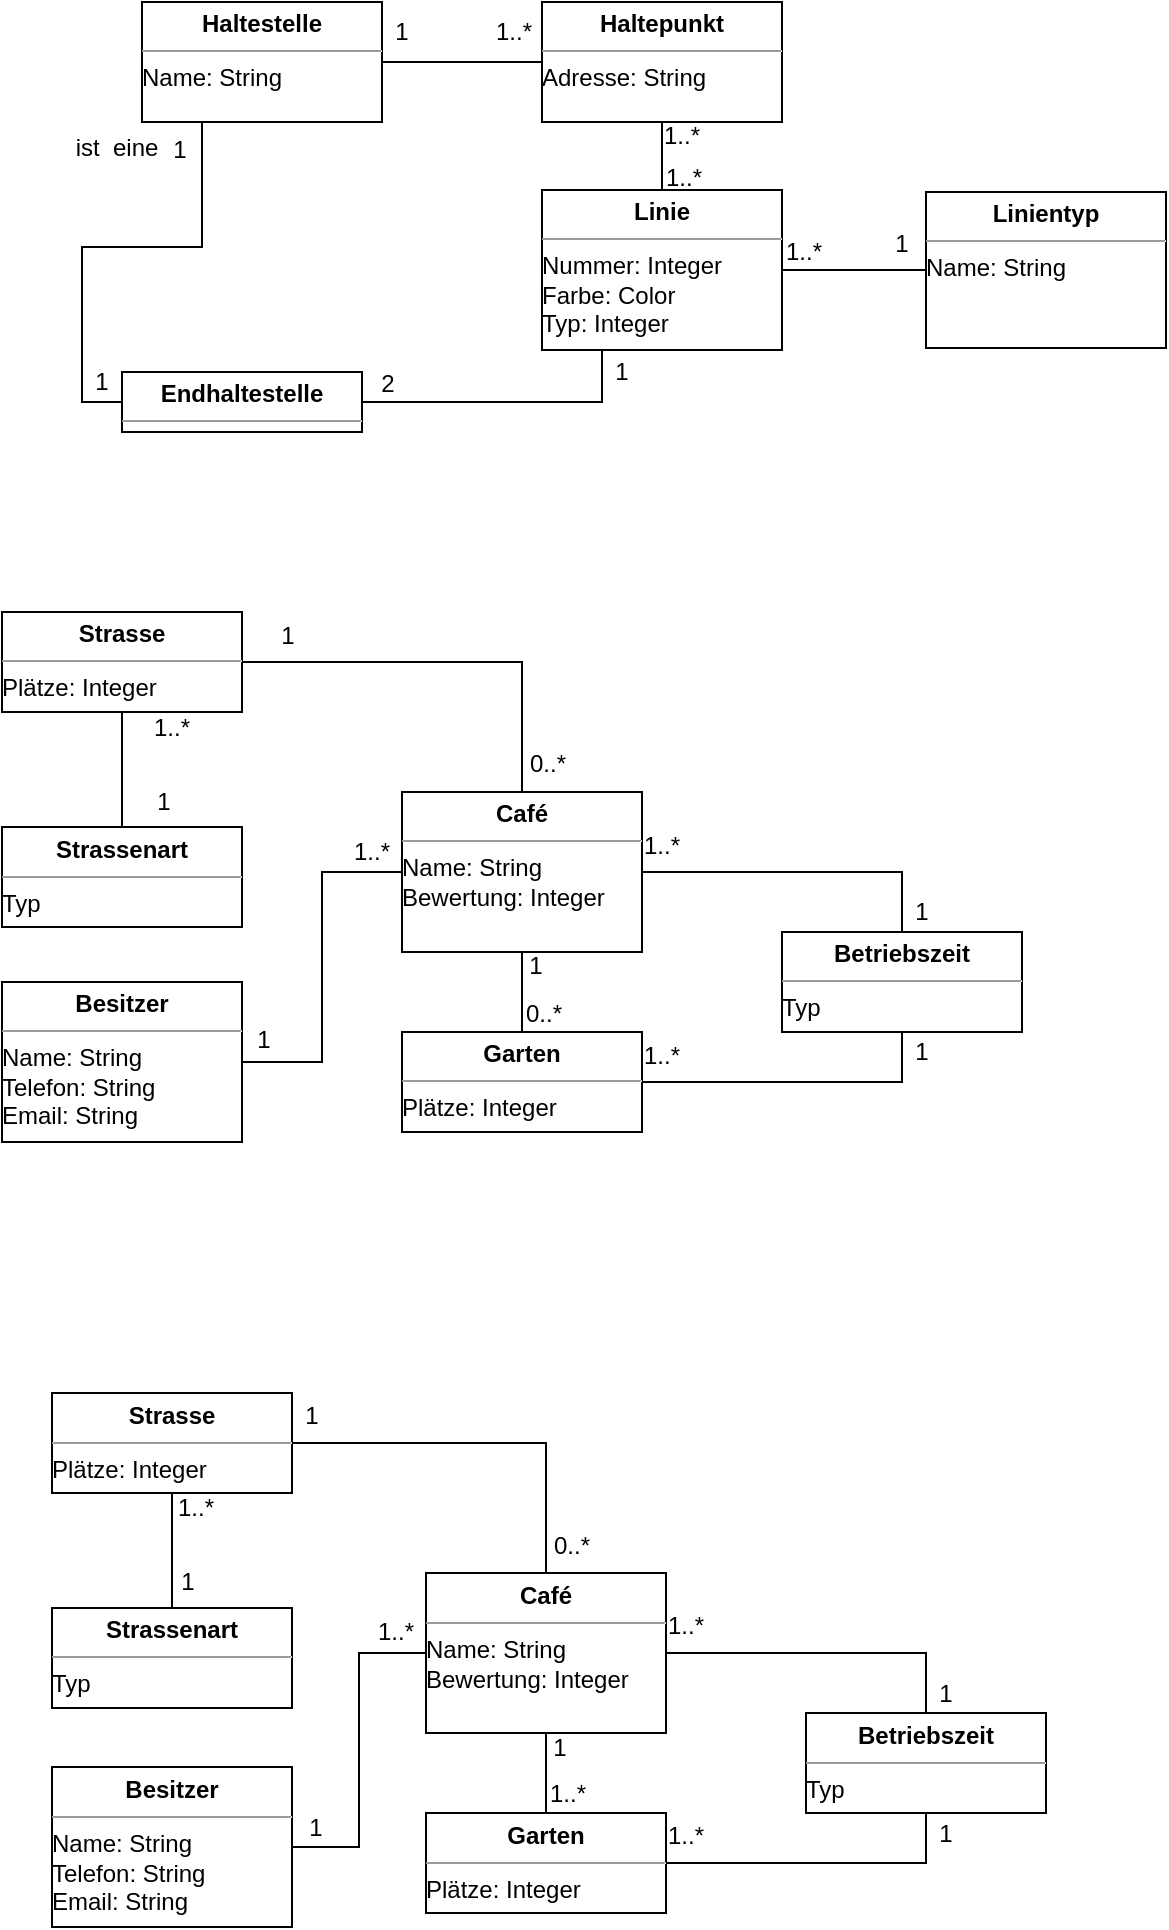 <mxfile version="12.0.0" type="device" pages="1"><diagram id="QjxoVoGMM26Ulrpi2UHC" name="Page-1"><mxGraphModel dx="1707" dy="948" grid="1" gridSize="10" guides="1" tooltips="1" connect="1" arrows="1" fold="1" page="1" pageScale="1" pageWidth="827" pageHeight="1169" math="0" shadow="0"><root><mxCell id="0"/><mxCell id="1" parent="0"/><mxCell id="hgiyDJd4zobgy6qRFMOg-15" value="" style="edgeStyle=orthogonalEdgeStyle;rounded=0;orthogonalLoop=1;jettySize=auto;html=1;endArrow=none;endFill=0;" parent="1" source="hgiyDJd4zobgy6qRFMOg-2" target="hgiyDJd4zobgy6qRFMOg-11" edge="1"><mxGeometry relative="1" as="geometry"/></mxCell><mxCell id="qyp8M28T0JaW1rFzwu5X-17" style="edgeStyle=orthogonalEdgeStyle;rounded=0;orthogonalLoop=1;jettySize=auto;html=1;entryX=0;entryY=0.5;entryDx=0;entryDy=0;endArrow=none;endFill=0;" edge="1" parent="1" source="hgiyDJd4zobgy6qRFMOg-2" target="qyp8M28T0JaW1rFzwu5X-40"><mxGeometry relative="1" as="geometry"/></mxCell><mxCell id="hgiyDJd4zobgy6qRFMOg-2" value="&lt;p style=&quot;margin: 0px ; margin-top: 4px ; text-align: center&quot;&gt;&lt;b&gt;Linie&lt;/b&gt;&lt;/p&gt;&lt;hr size=&quot;1&quot;&gt;&lt;div style=&quot;height: 2px&quot;&gt;Nummer: Integer&lt;br&gt;Farbe: Color&lt;br&gt;Typ: Integer&lt;br&gt;&lt;/div&gt;&lt;div style=&quot;height: 2px&quot;&gt;&lt;br&gt;&lt;/div&gt;&lt;div style=&quot;height: 2px&quot;&gt;&lt;br&gt;&lt;/div&gt;&lt;div style=&quot;height: 2px&quot;&gt;&lt;br&gt;&lt;/div&gt;&lt;div style=&quot;height: 2px&quot;&gt;&lt;br&gt;&lt;/div&gt;&lt;div style=&quot;height: 2px&quot;&gt;&lt;br&gt;&lt;/div&gt;" style="verticalAlign=top;align=left;overflow=fill;fontSize=12;fontFamily=Helvetica;html=1;" parent="1" vertex="1"><mxGeometry x="350" y="159.0" width="120" height="80" as="geometry"/></mxCell><mxCell id="hgiyDJd4zobgy6qRFMOg-14" value="" style="edgeStyle=orthogonalEdgeStyle;rounded=0;orthogonalLoop=1;jettySize=auto;html=1;endArrow=none;endFill=0;" parent="1" source="hgiyDJd4zobgy6qRFMOg-11" target="hgiyDJd4zobgy6qRFMOg-13" edge="1"><mxGeometry relative="1" as="geometry"/></mxCell><mxCell id="hgiyDJd4zobgy6qRFMOg-11" value="&lt;p style=&quot;margin: 0px ; margin-top: 4px ; text-align: center&quot;&gt;&lt;b&gt;Haltepunkt&lt;/b&gt;&lt;/p&gt;&lt;hr size=&quot;1&quot;&gt;&lt;div style=&quot;height: 2px&quot;&gt;Adresse: String&lt;br&gt;&lt;/div&gt;" style="verticalAlign=top;align=left;overflow=fill;fontSize=12;fontFamily=Helvetica;html=1;strokeColor=#000000;" parent="1" vertex="1"><mxGeometry x="350" y="65" width="120" height="60" as="geometry"/></mxCell><mxCell id="qyp8M28T0JaW1rFzwu5X-21" style="edgeStyle=orthogonalEdgeStyle;rounded=0;orthogonalLoop=1;jettySize=auto;html=1;exitX=0.25;exitY=1;exitDx=0;exitDy=0;entryX=0;entryY=0.5;entryDx=0;entryDy=0;endArrow=none;endFill=0;" edge="1" parent="1" source="hgiyDJd4zobgy6qRFMOg-13" target="qyp8M28T0JaW1rFzwu5X-18"><mxGeometry relative="1" as="geometry"/></mxCell><mxCell id="hgiyDJd4zobgy6qRFMOg-13" value="&lt;p style=&quot;margin: 0px ; margin-top: 4px ; text-align: center&quot;&gt;&lt;b&gt;Haltestelle&lt;/b&gt;&lt;/p&gt;&lt;hr size=&quot;1&quot;&gt;&lt;div style=&quot;height: 2px&quot;&gt;Name: String&lt;br&gt;&lt;/div&gt;" style="verticalAlign=top;align=left;overflow=fill;fontSize=12;fontFamily=Helvetica;html=1;strokeColor=#000000;" parent="1" vertex="1"><mxGeometry x="150" y="65" width="120" height="60" as="geometry"/></mxCell><mxCell id="hgiyDJd4zobgy6qRFMOg-26" value="1" style="text;html=1;strokeColor=none;fillColor=none;align=center;verticalAlign=middle;whiteSpace=wrap;rounded=0;" parent="1" vertex="1"><mxGeometry x="270" y="70" width="20" height="20" as="geometry"/></mxCell><mxCell id="hgiyDJd4zobgy6qRFMOg-28" value="1..*" style="text;html=1;strokeColor=none;fillColor=none;align=center;verticalAlign=middle;whiteSpace=wrap;rounded=0;" parent="1" vertex="1"><mxGeometry x="328" y="66.5" width="16" height="27" as="geometry"/></mxCell><mxCell id="hgiyDJd4zobgy6qRFMOg-33" value="1..*" style="text;html=1;strokeColor=none;fillColor=none;align=center;verticalAlign=middle;whiteSpace=wrap;rounded=0;" parent="1" vertex="1"><mxGeometry x="412" y="118" width="16" height="27" as="geometry"/></mxCell><mxCell id="hgiyDJd4zobgy6qRFMOg-34" value="1..*" style="text;html=1;strokeColor=none;fillColor=none;align=center;verticalAlign=middle;whiteSpace=wrap;rounded=0;" parent="1" vertex="1"><mxGeometry x="413" y="139" width="16" height="27" as="geometry"/></mxCell><mxCell id="hgiyDJd4zobgy6qRFMOg-45" style="edgeStyle=orthogonalEdgeStyle;rounded=0;orthogonalLoop=1;jettySize=auto;html=1;exitX=0.5;exitY=0;exitDx=0;exitDy=0;entryX=1;entryY=0.5;entryDx=0;entryDy=0;endArrow=none;endFill=0;" parent="1" source="hgiyDJd4zobgy6qRFMOg-36" target="hgiyDJd4zobgy6qRFMOg-42" edge="1"><mxGeometry relative="1" as="geometry"/></mxCell><mxCell id="hgiyDJd4zobgy6qRFMOg-36" value="&lt;p style=&quot;margin: 0px ; margin-top: 4px ; text-align: center&quot;&gt;&lt;b&gt;Café&lt;/b&gt;&lt;/p&gt;&lt;hr size=&quot;1&quot;&gt;&lt;div style=&quot;height: 2px&quot;&gt;Name: String&lt;br&gt;Bewertung: Integer&lt;br&gt;&lt;br&gt;&lt;/div&gt;&lt;div style=&quot;height: 2px&quot;&gt;&lt;br&gt;&lt;/div&gt;&lt;div style=&quot;height: 2px&quot;&gt;&lt;br&gt;&lt;/div&gt;&lt;div style=&quot;height: 2px&quot;&gt;&lt;br&gt;&lt;/div&gt;" style="verticalAlign=top;align=left;overflow=fill;fontSize=12;fontFamily=Helvetica;html=1;" parent="1" vertex="1"><mxGeometry x="280" y="460" width="120" height="80" as="geometry"/></mxCell><mxCell id="hgiyDJd4zobgy6qRFMOg-40" style="edgeStyle=orthogonalEdgeStyle;rounded=0;orthogonalLoop=1;jettySize=auto;html=1;exitX=1;exitY=0.5;exitDx=0;exitDy=0;entryX=0.5;entryY=1;entryDx=0;entryDy=0;endArrow=none;endFill=0;" parent="1" source="hgiyDJd4zobgy6qRFMOg-38" target="hgiyDJd4zobgy6qRFMOg-39" edge="1"><mxGeometry relative="1" as="geometry"/></mxCell><mxCell id="EAoYA9XY-SHVs6fnYXfM-12" style="edgeStyle=orthogonalEdgeStyle;rounded=0;orthogonalLoop=1;jettySize=auto;html=1;exitX=0.5;exitY=0;exitDx=0;exitDy=0;entryX=0.5;entryY=1;entryDx=0;entryDy=0;endArrow=none;endFill=0;" parent="1" source="hgiyDJd4zobgy6qRFMOg-38" target="hgiyDJd4zobgy6qRFMOg-36" edge="1"><mxGeometry relative="1" as="geometry"/></mxCell><mxCell id="hgiyDJd4zobgy6qRFMOg-38" value="&lt;p style=&quot;margin: 0px ; margin-top: 4px ; text-align: center&quot;&gt;&lt;b&gt;Garten&lt;/b&gt;&lt;/p&gt;&lt;hr size=&quot;1&quot;&gt;&lt;div style=&quot;height: 2px&quot;&gt;Plätze: Integer&lt;br&gt;&lt;br&gt;&lt;/div&gt;&lt;div style=&quot;height: 2px&quot;&gt;&lt;br&gt;&lt;/div&gt;&lt;div style=&quot;height: 2px&quot;&gt;&lt;br&gt;&lt;/div&gt;&lt;div style=&quot;height: 2px&quot;&gt;&lt;br&gt;&lt;/div&gt;" style="verticalAlign=top;align=left;overflow=fill;fontSize=12;fontFamily=Helvetica;html=1;" parent="1" vertex="1"><mxGeometry x="280" y="580" width="120" height="50" as="geometry"/></mxCell><mxCell id="hgiyDJd4zobgy6qRFMOg-41" style="edgeStyle=orthogonalEdgeStyle;rounded=0;orthogonalLoop=1;jettySize=auto;html=1;exitX=0.5;exitY=0;exitDx=0;exitDy=0;entryX=1;entryY=0.5;entryDx=0;entryDy=0;endArrow=none;endFill=0;" parent="1" source="hgiyDJd4zobgy6qRFMOg-39" target="hgiyDJd4zobgy6qRFMOg-36" edge="1"><mxGeometry relative="1" as="geometry"/></mxCell><mxCell id="hgiyDJd4zobgy6qRFMOg-39" value="&lt;p style=&quot;margin: 0px ; margin-top: 4px ; text-align: center&quot;&gt;&lt;b&gt;Betriebszeit&lt;/b&gt;&lt;/p&gt;&lt;hr size=&quot;1&quot;&gt;&lt;div style=&quot;height: 2px&quot;&gt;Typ&lt;/div&gt;" style="verticalAlign=top;align=left;overflow=fill;fontSize=12;fontFamily=Helvetica;html=1;" parent="1" vertex="1"><mxGeometry x="470" y="530" width="120" height="50" as="geometry"/></mxCell><mxCell id="hgiyDJd4zobgy6qRFMOg-42" value="&lt;p style=&quot;margin: 0px ; margin-top: 4px ; text-align: center&quot;&gt;&lt;b&gt;Strasse&lt;/b&gt;&lt;/p&gt;&lt;hr size=&quot;1&quot;&gt;&lt;div style=&quot;height: 2px&quot;&gt;Plätze: Integer&lt;br&gt;&lt;br&gt;&lt;/div&gt;&lt;div style=&quot;height: 2px&quot;&gt;&lt;br&gt;&lt;/div&gt;&lt;div style=&quot;height: 2px&quot;&gt;&lt;br&gt;&lt;/div&gt;&lt;div style=&quot;height: 2px&quot;&gt;&lt;br&gt;&lt;/div&gt;" style="verticalAlign=top;align=left;overflow=fill;fontSize=12;fontFamily=Helvetica;html=1;" parent="1" vertex="1"><mxGeometry x="80.0" y="370" width="120" height="50" as="geometry"/></mxCell><mxCell id="hgiyDJd4zobgy6qRFMOg-44" style="edgeStyle=orthogonalEdgeStyle;rounded=0;orthogonalLoop=1;jettySize=auto;html=1;exitX=1;exitY=0.5;exitDx=0;exitDy=0;entryX=0;entryY=0.5;entryDx=0;entryDy=0;endArrow=none;endFill=0;" parent="1" source="hgiyDJd4zobgy6qRFMOg-43" target="hgiyDJd4zobgy6qRFMOg-36" edge="1"><mxGeometry relative="1" as="geometry"/></mxCell><mxCell id="hgiyDJd4zobgy6qRFMOg-43" value="&lt;p style=&quot;margin: 0px ; margin-top: 4px ; text-align: center&quot;&gt;&lt;b&gt;Besitzer&lt;/b&gt;&lt;/p&gt;&lt;hr size=&quot;1&quot;&gt;&lt;div style=&quot;height: 2px&quot;&gt;Name: String&lt;br&gt;Telefon: String&lt;br&gt;Email: String&lt;/div&gt;&lt;div style=&quot;height: 2px&quot;&gt;&lt;br&gt;&lt;/div&gt;&lt;div style=&quot;height: 2px&quot;&gt;&lt;br&gt;&lt;br&gt;&lt;/div&gt;&lt;div style=&quot;height: 2px&quot;&gt;&lt;br&gt;&lt;/div&gt;&lt;div style=&quot;height: 2px&quot;&gt;&lt;br&gt;&lt;/div&gt;&lt;div style=&quot;height: 2px&quot;&gt;&lt;br&gt;&lt;/div&gt;" style="verticalAlign=top;align=left;overflow=fill;fontSize=12;fontFamily=Helvetica;html=1;" parent="1" vertex="1"><mxGeometry x="80" y="555" width="120" height="80" as="geometry"/></mxCell><mxCell id="hgiyDJd4zobgy6qRFMOg-47" style="edgeStyle=orthogonalEdgeStyle;rounded=0;orthogonalLoop=1;jettySize=auto;html=1;exitX=0.5;exitY=0;exitDx=0;exitDy=0;entryX=0.5;entryY=1;entryDx=0;entryDy=0;endArrow=none;endFill=0;" parent="1" source="hgiyDJd4zobgy6qRFMOg-46" target="hgiyDJd4zobgy6qRFMOg-42" edge="1"><mxGeometry relative="1" as="geometry"/></mxCell><mxCell id="hgiyDJd4zobgy6qRFMOg-46" value="&lt;p style=&quot;margin: 0px ; margin-top: 4px ; text-align: center&quot;&gt;&lt;b&gt;Strassenart&lt;/b&gt;&lt;/p&gt;&lt;hr size=&quot;1&quot;&gt;&lt;div style=&quot;height: 2px&quot;&gt;Typ&lt;/div&gt;" style="verticalAlign=top;align=left;overflow=fill;fontSize=12;fontFamily=Helvetica;html=1;" parent="1" vertex="1"><mxGeometry x="80.0" y="477.5" width="120" height="50" as="geometry"/></mxCell><mxCell id="EAoYA9XY-SHVs6fnYXfM-2" value="1" style="text;html=1;strokeColor=none;fillColor=none;align=center;verticalAlign=middle;whiteSpace=wrap;rounded=0;" parent="1" vertex="1"><mxGeometry x="201" y="574" width="20" height="20" as="geometry"/></mxCell><mxCell id="EAoYA9XY-SHVs6fnYXfM-3" value="1..*" style="text;html=1;strokeColor=none;fillColor=none;align=center;verticalAlign=middle;whiteSpace=wrap;rounded=0;" parent="1" vertex="1"><mxGeometry x="257" y="476" width="16" height="27" as="geometry"/></mxCell><mxCell id="EAoYA9XY-SHVs6fnYXfM-4" value="0..*" style="text;html=1;strokeColor=none;fillColor=none;align=center;verticalAlign=middle;whiteSpace=wrap;rounded=0;" parent="1" vertex="1"><mxGeometry x="345" y="432.5" width="16" height="27" as="geometry"/></mxCell><mxCell id="EAoYA9XY-SHVs6fnYXfM-5" value="1" style="text;html=1;strokeColor=none;fillColor=none;align=center;verticalAlign=middle;whiteSpace=wrap;rounded=0;" parent="1" vertex="1"><mxGeometry x="215" y="368" width="16" height="27" as="geometry"/></mxCell><mxCell id="EAoYA9XY-SHVs6fnYXfM-6" value="1" style="text;html=1;strokeColor=none;fillColor=none;align=center;verticalAlign=middle;whiteSpace=wrap;rounded=0;" parent="1" vertex="1"><mxGeometry x="153" y="451" width="16" height="27" as="geometry"/></mxCell><mxCell id="EAoYA9XY-SHVs6fnYXfM-7" value="1..*" style="text;html=1;strokeColor=none;fillColor=none;align=center;verticalAlign=middle;whiteSpace=wrap;rounded=0;" parent="1" vertex="1"><mxGeometry x="157" y="414" width="16" height="27" as="geometry"/></mxCell><mxCell id="EAoYA9XY-SHVs6fnYXfM-8" value="1..*" style="text;html=1;strokeColor=none;fillColor=none;align=center;verticalAlign=middle;whiteSpace=wrap;rounded=0;" parent="1" vertex="1"><mxGeometry x="402" y="473" width="16" height="27" as="geometry"/></mxCell><mxCell id="EAoYA9XY-SHVs6fnYXfM-9" value="1..*" style="text;html=1;strokeColor=none;fillColor=none;align=center;verticalAlign=middle;whiteSpace=wrap;rounded=0;" parent="1" vertex="1"><mxGeometry x="402" y="578" width="16" height="27" as="geometry"/></mxCell><mxCell id="EAoYA9XY-SHVs6fnYXfM-10" value="1" style="text;html=1;strokeColor=none;fillColor=none;align=center;verticalAlign=middle;whiteSpace=wrap;rounded=0;" parent="1" vertex="1"><mxGeometry x="530" y="580" width="20" height="20" as="geometry"/></mxCell><mxCell id="EAoYA9XY-SHVs6fnYXfM-11" value="1" style="text;html=1;strokeColor=none;fillColor=none;align=center;verticalAlign=middle;whiteSpace=wrap;rounded=0;" parent="1" vertex="1"><mxGeometry x="530" y="510" width="20" height="20" as="geometry"/></mxCell><mxCell id="EAoYA9XY-SHVs6fnYXfM-13" value="0..*" style="text;html=1;strokeColor=none;fillColor=none;align=center;verticalAlign=middle;whiteSpace=wrap;rounded=0;" parent="1" vertex="1"><mxGeometry x="343" y="557" width="16" height="27" as="geometry"/></mxCell><mxCell id="EAoYA9XY-SHVs6fnYXfM-14" value="1" style="text;html=1;strokeColor=none;fillColor=none;align=center;verticalAlign=middle;whiteSpace=wrap;rounded=0;" parent="1" vertex="1"><mxGeometry x="337" y="537" width="20" height="20" as="geometry"/></mxCell><mxCell id="qyp8M28T0JaW1rFzwu5X-23" style="edgeStyle=orthogonalEdgeStyle;rounded=0;orthogonalLoop=1;jettySize=auto;html=1;exitX=1;exitY=0.5;exitDx=0;exitDy=0;entryX=0.25;entryY=1;entryDx=0;entryDy=0;endArrow=none;endFill=0;" edge="1" parent="1" source="qyp8M28T0JaW1rFzwu5X-18" target="hgiyDJd4zobgy6qRFMOg-2"><mxGeometry relative="1" as="geometry"/></mxCell><mxCell id="qyp8M28T0JaW1rFzwu5X-18" value="&lt;p style=&quot;margin: 0px ; margin-top: 4px ; text-align: center&quot;&gt;&lt;b&gt;Endhaltestelle&lt;/b&gt;&lt;/p&gt;&lt;hr size=&quot;1&quot;&gt;" style="verticalAlign=top;align=left;overflow=fill;fontSize=12;fontFamily=Helvetica;html=1;strokeColor=#000000;" vertex="1" parent="1"><mxGeometry x="140" y="250" width="120" height="30" as="geometry"/></mxCell><mxCell id="qyp8M28T0JaW1rFzwu5X-27" value="2" style="text;html=1;strokeColor=none;fillColor=none;align=center;verticalAlign=middle;whiteSpace=wrap;rounded=0;" vertex="1" parent="1"><mxGeometry x="263" y="245.5" width="20" height="20" as="geometry"/></mxCell><mxCell id="qyp8M28T0JaW1rFzwu5X-29" value="1" style="text;html=1;strokeColor=none;fillColor=none;align=center;verticalAlign=middle;whiteSpace=wrap;rounded=0;" vertex="1" parent="1"><mxGeometry x="380" y="240" width="20" height="20" as="geometry"/></mxCell><mxCell id="qyp8M28T0JaW1rFzwu5X-33" value="1" style="text;html=1;strokeColor=none;fillColor=none;align=center;verticalAlign=middle;whiteSpace=wrap;rounded=0;" vertex="1" parent="1"><mxGeometry x="161" y="125" width="16" height="27" as="geometry"/></mxCell><mxCell id="qyp8M28T0JaW1rFzwu5X-36" value="1" style="text;html=1;strokeColor=none;fillColor=none;align=center;verticalAlign=middle;whiteSpace=wrap;rounded=0;" vertex="1" parent="1"><mxGeometry x="120" y="245" width="20" height="20" as="geometry"/></mxCell><mxCell id="qyp8M28T0JaW1rFzwu5X-37" value="ist&amp;nbsp; eine" style="text;html=1;strokeColor=none;fillColor=none;align=center;verticalAlign=middle;whiteSpace=wrap;rounded=0;" vertex="1" parent="1"><mxGeometry x="110" y="128" width="55" height="20" as="geometry"/></mxCell><mxCell id="qyp8M28T0JaW1rFzwu5X-40" value="&lt;p style=&quot;margin: 0px ; margin-top: 4px ; text-align: center&quot;&gt;&lt;b&gt;Linientyp&lt;/b&gt;&lt;/p&gt;&lt;hr size=&quot;1&quot;&gt;&lt;div style=&quot;height: 2px&quot;&gt;Name: String&lt;br&gt;&lt;/div&gt;&lt;div style=&quot;height: 2px&quot;&gt;&lt;br&gt;&lt;/div&gt;&lt;div style=&quot;height: 2px&quot;&gt;&lt;br&gt;&lt;/div&gt;&lt;div style=&quot;height: 2px&quot;&gt;&lt;br&gt;&lt;/div&gt;&lt;div style=&quot;height: 2px&quot;&gt;&lt;br&gt;&lt;/div&gt;&lt;div style=&quot;height: 2px&quot;&gt;&lt;br&gt;&lt;/div&gt;" style="verticalAlign=top;align=left;overflow=fill;fontSize=12;fontFamily=Helvetica;html=1;" vertex="1" parent="1"><mxGeometry x="542" y="160.0" width="120" height="78" as="geometry"/></mxCell><mxCell id="qyp8M28T0JaW1rFzwu5X-42" value="1..*" style="text;html=1;strokeColor=none;fillColor=none;align=center;verticalAlign=middle;whiteSpace=wrap;rounded=0;" vertex="1" parent="1"><mxGeometry x="473" y="176" width="16" height="27" as="geometry"/></mxCell><mxCell id="qyp8M28T0JaW1rFzwu5X-45" value="1" style="text;html=1;strokeColor=none;fillColor=none;align=center;verticalAlign=middle;whiteSpace=wrap;rounded=0;" vertex="1" parent="1"><mxGeometry x="520" y="172" width="20" height="27" as="geometry"/></mxCell><mxCell id="qyp8M28T0JaW1rFzwu5X-47" style="edgeStyle=orthogonalEdgeStyle;rounded=0;orthogonalLoop=1;jettySize=auto;html=1;exitX=0.5;exitY=0;exitDx=0;exitDy=0;entryX=1;entryY=0.5;entryDx=0;entryDy=0;endArrow=none;endFill=0;" edge="1" parent="1" source="qyp8M28T0JaW1rFzwu5X-48" target="qyp8M28T0JaW1rFzwu5X-54"><mxGeometry relative="1" as="geometry"/></mxCell><mxCell id="qyp8M28T0JaW1rFzwu5X-48" value="&lt;p style=&quot;margin: 0px ; margin-top: 4px ; text-align: center&quot;&gt;&lt;b&gt;Café&lt;/b&gt;&lt;/p&gt;&lt;hr size=&quot;1&quot;&gt;&lt;div style=&quot;height: 2px&quot;&gt;Name: String&lt;br&gt;Bewertung: Integer&lt;br&gt;&lt;br&gt;&lt;/div&gt;&lt;div style=&quot;height: 2px&quot;&gt;&lt;br&gt;&lt;/div&gt;&lt;div style=&quot;height: 2px&quot;&gt;&lt;br&gt;&lt;/div&gt;&lt;div style=&quot;height: 2px&quot;&gt;&lt;br&gt;&lt;/div&gt;" style="verticalAlign=top;align=left;overflow=fill;fontSize=12;fontFamily=Helvetica;html=1;" vertex="1" parent="1"><mxGeometry x="292" y="850.5" width="120" height="80" as="geometry"/></mxCell><mxCell id="qyp8M28T0JaW1rFzwu5X-49" style="edgeStyle=orthogonalEdgeStyle;rounded=0;orthogonalLoop=1;jettySize=auto;html=1;exitX=1;exitY=0.5;exitDx=0;exitDy=0;entryX=0.5;entryY=1;entryDx=0;entryDy=0;endArrow=none;endFill=0;" edge="1" parent="1" source="qyp8M28T0JaW1rFzwu5X-51" target="qyp8M28T0JaW1rFzwu5X-53"><mxGeometry relative="1" as="geometry"/></mxCell><mxCell id="qyp8M28T0JaW1rFzwu5X-50" style="edgeStyle=orthogonalEdgeStyle;rounded=0;orthogonalLoop=1;jettySize=auto;html=1;exitX=0.5;exitY=0;exitDx=0;exitDy=0;entryX=0.5;entryY=1;entryDx=0;entryDy=0;endArrow=none;endFill=0;" edge="1" parent="1" source="qyp8M28T0JaW1rFzwu5X-51" target="qyp8M28T0JaW1rFzwu5X-48"><mxGeometry relative="1" as="geometry"/></mxCell><mxCell id="qyp8M28T0JaW1rFzwu5X-51" value="&lt;p style=&quot;margin: 0px ; margin-top: 4px ; text-align: center&quot;&gt;&lt;b&gt;Garten&lt;/b&gt;&lt;/p&gt;&lt;hr size=&quot;1&quot;&gt;&lt;div style=&quot;height: 2px&quot;&gt;Plätze: Integer&lt;br&gt;&lt;br&gt;&lt;/div&gt;&lt;div style=&quot;height: 2px&quot;&gt;&lt;br&gt;&lt;/div&gt;&lt;div style=&quot;height: 2px&quot;&gt;&lt;br&gt;&lt;/div&gt;&lt;div style=&quot;height: 2px&quot;&gt;&lt;br&gt;&lt;/div&gt;" style="verticalAlign=top;align=left;overflow=fill;fontSize=12;fontFamily=Helvetica;html=1;" vertex="1" parent="1"><mxGeometry x="292" y="970.5" width="120" height="50" as="geometry"/></mxCell><mxCell id="qyp8M28T0JaW1rFzwu5X-52" style="edgeStyle=orthogonalEdgeStyle;rounded=0;orthogonalLoop=1;jettySize=auto;html=1;exitX=0.5;exitY=0;exitDx=0;exitDy=0;entryX=1;entryY=0.5;entryDx=0;entryDy=0;endArrow=none;endFill=0;" edge="1" parent="1" source="qyp8M28T0JaW1rFzwu5X-53" target="qyp8M28T0JaW1rFzwu5X-48"><mxGeometry relative="1" as="geometry"/></mxCell><mxCell id="qyp8M28T0JaW1rFzwu5X-53" value="&lt;p style=&quot;margin: 0px ; margin-top: 4px ; text-align: center&quot;&gt;&lt;b&gt;Betriebszeit&lt;/b&gt;&lt;/p&gt;&lt;hr size=&quot;1&quot;&gt;&lt;div style=&quot;height: 2px&quot;&gt;Typ&lt;/div&gt;" style="verticalAlign=top;align=left;overflow=fill;fontSize=12;fontFamily=Helvetica;html=1;" vertex="1" parent="1"><mxGeometry x="482" y="920.5" width="120" height="50" as="geometry"/></mxCell><mxCell id="qyp8M28T0JaW1rFzwu5X-54" value="&lt;p style=&quot;margin: 0px ; margin-top: 4px ; text-align: center&quot;&gt;&lt;b&gt;Strasse&lt;/b&gt;&lt;/p&gt;&lt;hr size=&quot;1&quot;&gt;&lt;div style=&quot;height: 2px&quot;&gt;Plätze: Integer&lt;br&gt;&lt;br&gt;&lt;/div&gt;&lt;div style=&quot;height: 2px&quot;&gt;&lt;br&gt;&lt;/div&gt;&lt;div style=&quot;height: 2px&quot;&gt;&lt;br&gt;&lt;/div&gt;&lt;div style=&quot;height: 2px&quot;&gt;&lt;br&gt;&lt;/div&gt;" style="verticalAlign=top;align=left;overflow=fill;fontSize=12;fontFamily=Helvetica;html=1;" vertex="1" parent="1"><mxGeometry x="105" y="760.5" width="120" height="50" as="geometry"/></mxCell><mxCell id="qyp8M28T0JaW1rFzwu5X-55" style="edgeStyle=orthogonalEdgeStyle;rounded=0;orthogonalLoop=1;jettySize=auto;html=1;exitX=1;exitY=0.5;exitDx=0;exitDy=0;entryX=0;entryY=0.5;entryDx=0;entryDy=0;endArrow=none;endFill=0;" edge="1" parent="1" source="qyp8M28T0JaW1rFzwu5X-56" target="qyp8M28T0JaW1rFzwu5X-48"><mxGeometry relative="1" as="geometry"/></mxCell><mxCell id="qyp8M28T0JaW1rFzwu5X-56" value="&lt;p style=&quot;margin: 0px ; margin-top: 4px ; text-align: center&quot;&gt;&lt;b&gt;Besitzer&lt;/b&gt;&lt;/p&gt;&lt;hr size=&quot;1&quot;&gt;&lt;div style=&quot;height: 2px&quot;&gt;Name: String&lt;br&gt;Telefon: String&lt;br&gt;Email: String&lt;/div&gt;&lt;div style=&quot;height: 2px&quot;&gt;&lt;br&gt;&lt;/div&gt;&lt;div style=&quot;height: 2px&quot;&gt;&lt;br&gt;&lt;br&gt;&lt;/div&gt;&lt;div style=&quot;height: 2px&quot;&gt;&lt;br&gt;&lt;/div&gt;&lt;div style=&quot;height: 2px&quot;&gt;&lt;br&gt;&lt;/div&gt;&lt;div style=&quot;height: 2px&quot;&gt;&lt;br&gt;&lt;/div&gt;" style="verticalAlign=top;align=left;overflow=fill;fontSize=12;fontFamily=Helvetica;html=1;" vertex="1" parent="1"><mxGeometry x="105.0" y="947.5" width="120" height="80" as="geometry"/></mxCell><mxCell id="qyp8M28T0JaW1rFzwu5X-57" style="edgeStyle=orthogonalEdgeStyle;rounded=0;orthogonalLoop=1;jettySize=auto;html=1;exitX=0.5;exitY=0;exitDx=0;exitDy=0;entryX=0.5;entryY=1;entryDx=0;entryDy=0;endArrow=none;endFill=0;" edge="1" parent="1" source="qyp8M28T0JaW1rFzwu5X-58" target="qyp8M28T0JaW1rFzwu5X-54"><mxGeometry relative="1" as="geometry"/></mxCell><mxCell id="qyp8M28T0JaW1rFzwu5X-58" value="&lt;p style=&quot;margin: 0px ; margin-top: 4px ; text-align: center&quot;&gt;&lt;b&gt;Strassenart&lt;/b&gt;&lt;/p&gt;&lt;hr size=&quot;1&quot;&gt;&lt;div style=&quot;height: 2px&quot;&gt;Typ&lt;/div&gt;" style="verticalAlign=top;align=left;overflow=fill;fontSize=12;fontFamily=Helvetica;html=1;" vertex="1" parent="1"><mxGeometry x="105" y="868" width="120" height="50" as="geometry"/></mxCell><mxCell id="qyp8M28T0JaW1rFzwu5X-59" value="1" style="text;html=1;strokeColor=none;fillColor=none;align=center;verticalAlign=middle;whiteSpace=wrap;rounded=0;" vertex="1" parent="1"><mxGeometry x="227" y="967.5" width="20" height="20" as="geometry"/></mxCell><mxCell id="qyp8M28T0JaW1rFzwu5X-60" value="1..*" style="text;html=1;strokeColor=none;fillColor=none;align=center;verticalAlign=middle;whiteSpace=wrap;rounded=0;" vertex="1" parent="1"><mxGeometry x="269" y="866.5" width="16" height="27" as="geometry"/></mxCell><mxCell id="qyp8M28T0JaW1rFzwu5X-61" value="0..*" style="text;html=1;strokeColor=none;fillColor=none;align=center;verticalAlign=middle;whiteSpace=wrap;rounded=0;" vertex="1" parent="1"><mxGeometry x="357" y="823" width="16" height="27" as="geometry"/></mxCell><mxCell id="qyp8M28T0JaW1rFzwu5X-62" value="1" style="text;html=1;strokeColor=none;fillColor=none;align=center;verticalAlign=middle;whiteSpace=wrap;rounded=0;" vertex="1" parent="1"><mxGeometry x="227" y="758.5" width="16" height="27" as="geometry"/></mxCell><mxCell id="qyp8M28T0JaW1rFzwu5X-63" value="1" style="text;html=1;strokeColor=none;fillColor=none;align=center;verticalAlign=middle;whiteSpace=wrap;rounded=0;" vertex="1" parent="1"><mxGeometry x="165" y="841.5" width="16" height="27" as="geometry"/></mxCell><mxCell id="qyp8M28T0JaW1rFzwu5X-64" value="1..*" style="text;html=1;strokeColor=none;fillColor=none;align=center;verticalAlign=middle;whiteSpace=wrap;rounded=0;" vertex="1" parent="1"><mxGeometry x="169" y="804.5" width="16" height="27" as="geometry"/></mxCell><mxCell id="qyp8M28T0JaW1rFzwu5X-65" value="1..*" style="text;html=1;strokeColor=none;fillColor=none;align=center;verticalAlign=middle;whiteSpace=wrap;rounded=0;" vertex="1" parent="1"><mxGeometry x="414" y="863.5" width="16" height="27" as="geometry"/></mxCell><mxCell id="qyp8M28T0JaW1rFzwu5X-66" value="1..*" style="text;html=1;strokeColor=none;fillColor=none;align=center;verticalAlign=middle;whiteSpace=wrap;rounded=0;" vertex="1" parent="1"><mxGeometry x="414" y="968.5" width="16" height="27" as="geometry"/></mxCell><mxCell id="qyp8M28T0JaW1rFzwu5X-67" value="1" style="text;html=1;strokeColor=none;fillColor=none;align=center;verticalAlign=middle;whiteSpace=wrap;rounded=0;" vertex="1" parent="1"><mxGeometry x="542" y="970.5" width="20" height="20" as="geometry"/></mxCell><mxCell id="qyp8M28T0JaW1rFzwu5X-68" value="1" style="text;html=1;strokeColor=none;fillColor=none;align=center;verticalAlign=middle;whiteSpace=wrap;rounded=0;" vertex="1" parent="1"><mxGeometry x="542" y="900.5" width="20" height="20" as="geometry"/></mxCell><mxCell id="qyp8M28T0JaW1rFzwu5X-69" value="1..*" style="text;html=1;strokeColor=none;fillColor=none;align=center;verticalAlign=middle;whiteSpace=wrap;rounded=0;" vertex="1" parent="1"><mxGeometry x="355" y="947.5" width="16" height="27" as="geometry"/></mxCell><mxCell id="qyp8M28T0JaW1rFzwu5X-70" value="1" style="text;html=1;strokeColor=none;fillColor=none;align=center;verticalAlign=middle;whiteSpace=wrap;rounded=0;" vertex="1" parent="1"><mxGeometry x="349" y="927.5" width="20" height="20" as="geometry"/></mxCell></root></mxGraphModel></diagram></mxfile>